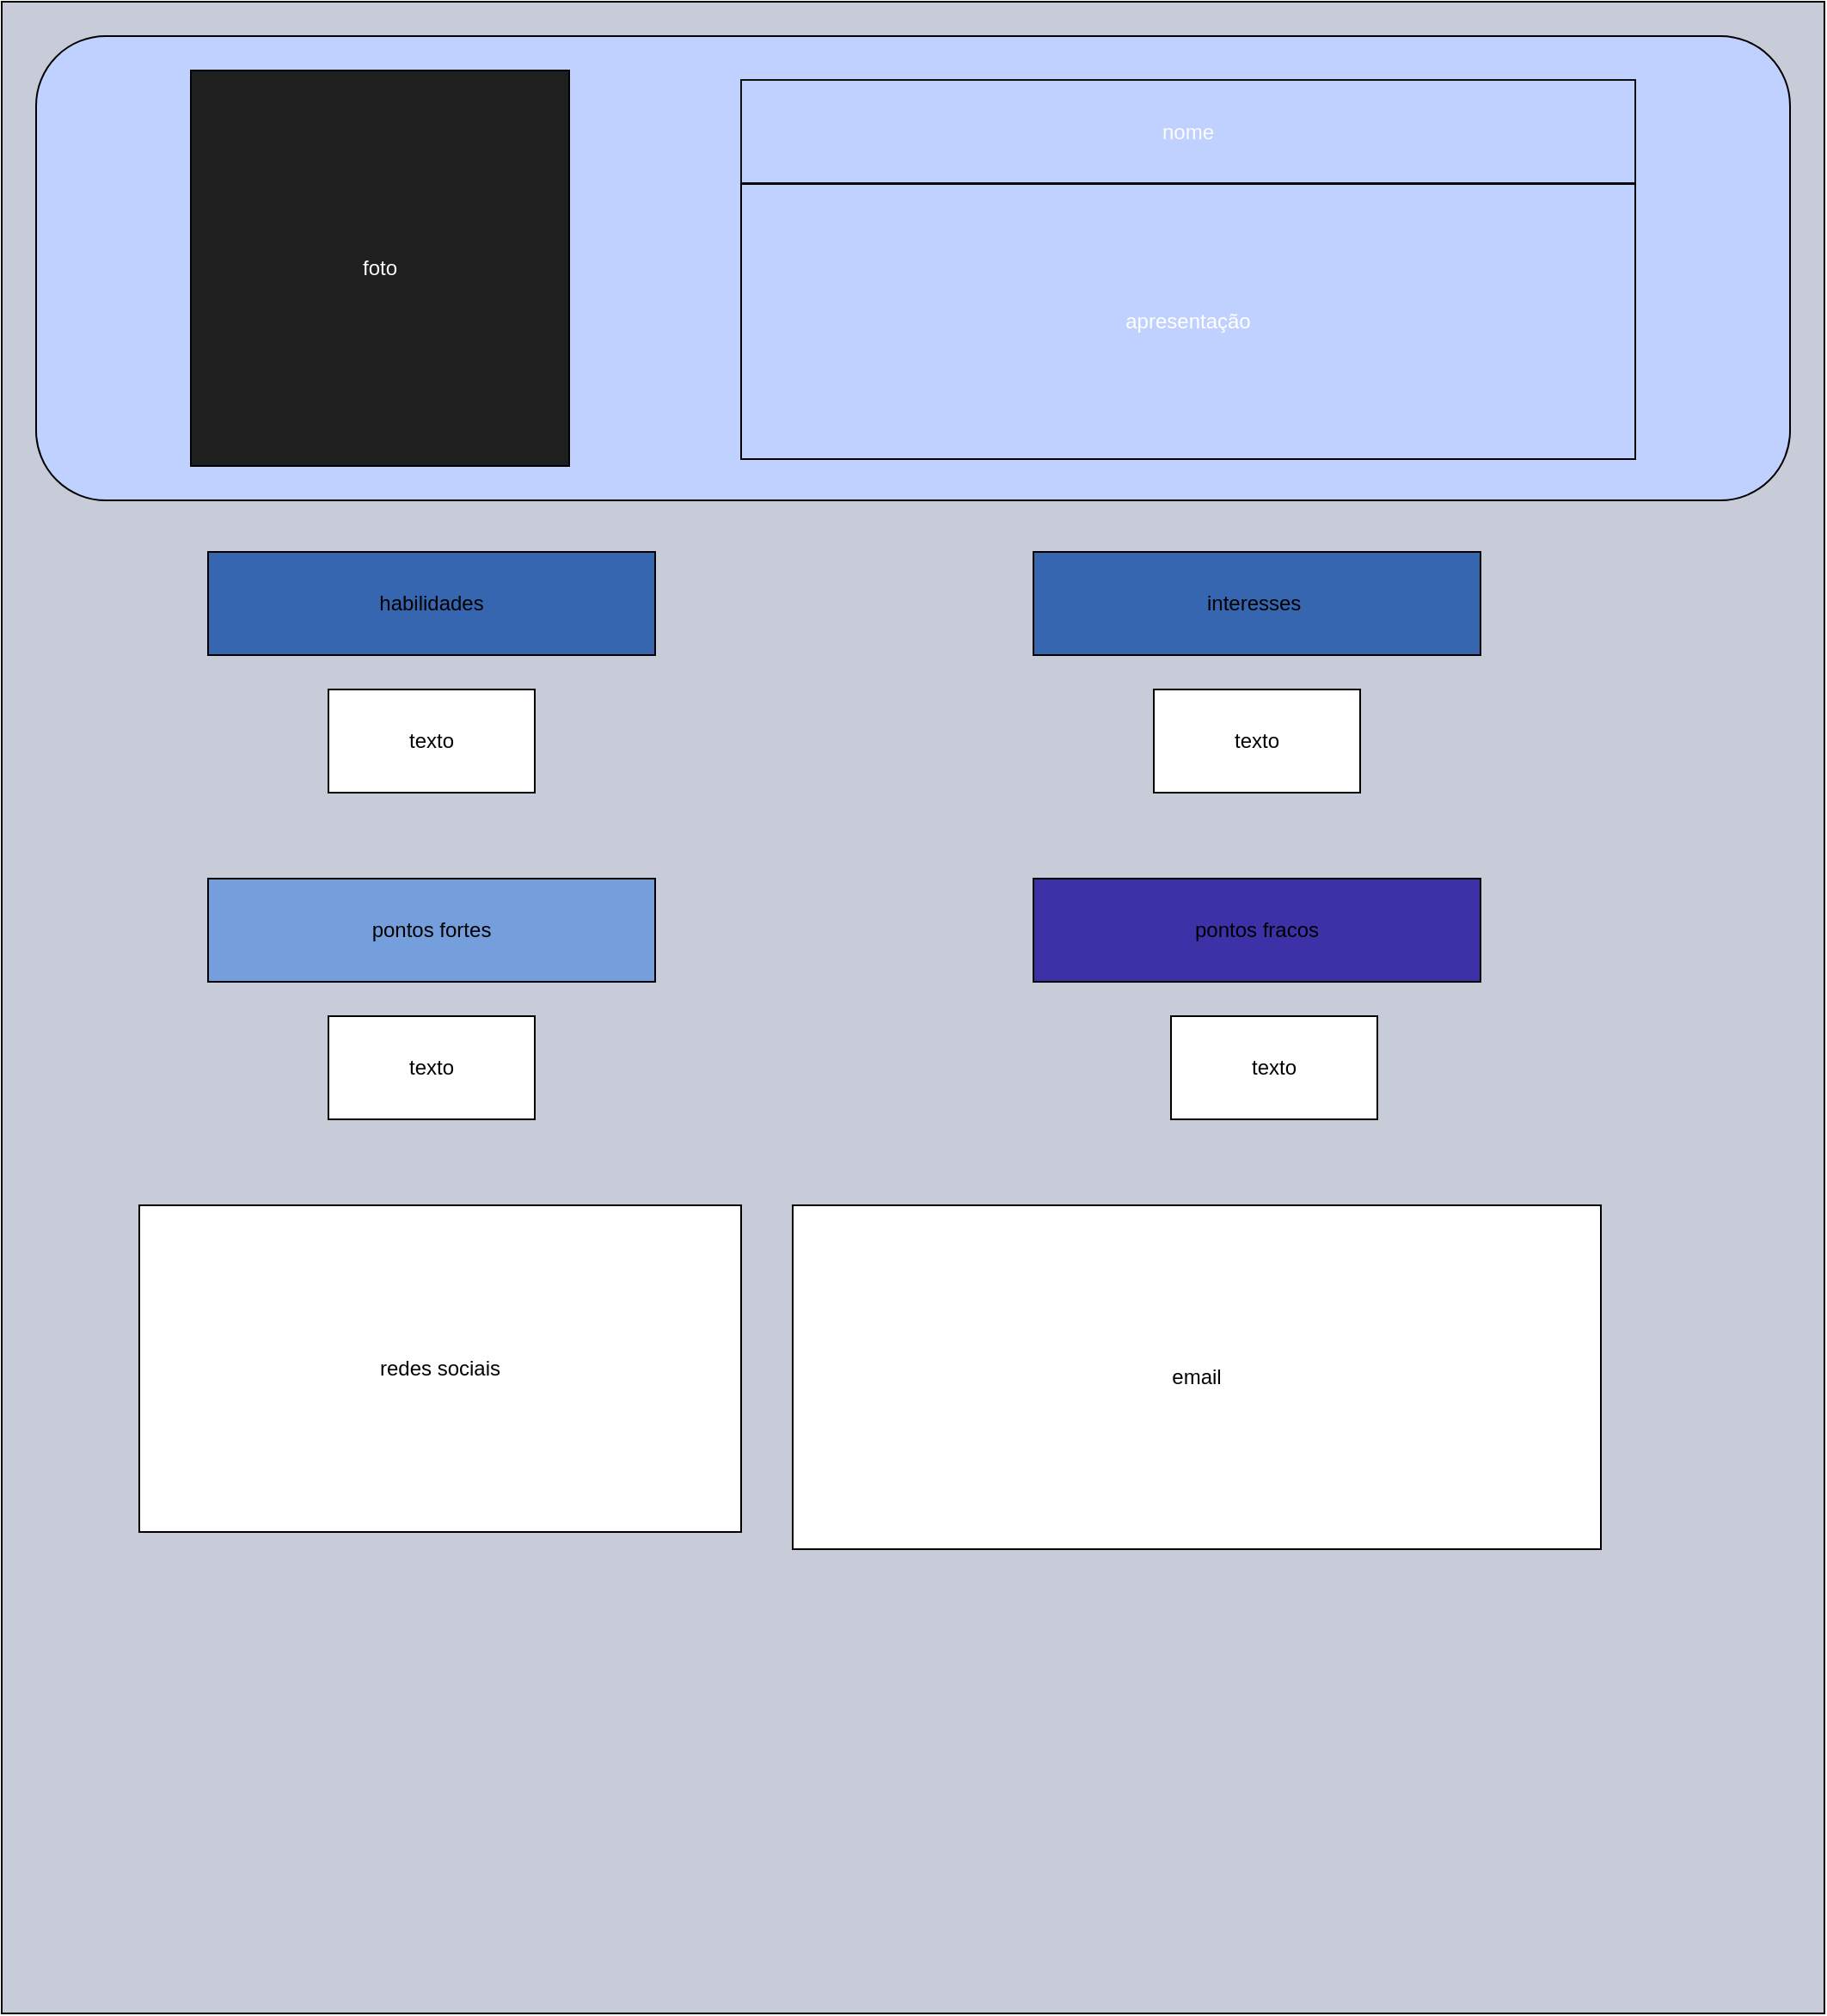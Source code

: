 <mxfile version="24.2.5" type="github">
  <diagram name="Página-1" id="7-AiN3WwLCQ00PCy_Cad">
    <mxGraphModel dx="2251" dy="1805" grid="1" gridSize="10" guides="1" tooltips="1" connect="1" arrows="1" fold="1" page="1" pageScale="1" pageWidth="827" pageHeight="1169" math="0" shadow="0">
      <root>
        <mxCell id="0" />
        <mxCell id="1" parent="0" />
        <mxCell id="zYudiOfwe8gszQuP8Tbu-1" value="" style="rounded=0;whiteSpace=wrap;html=1;fillColor=#C8CCD9;" parent="1" vertex="1">
          <mxGeometry x="-220" y="-770" width="1060" height="1170" as="geometry" />
        </mxCell>
        <mxCell id="zYudiOfwe8gszQuP8Tbu-3" value="" style="rounded=1;whiteSpace=wrap;html=1;fillColor=#C0D1FF;gradientColor=none;" parent="1" vertex="1">
          <mxGeometry x="-200" y="-750" width="1020" height="270" as="geometry" />
        </mxCell>
        <mxCell id="zYudiOfwe8gszQuP8Tbu-5" value="&lt;font color=&quot;#ffffff&quot;&gt;foto&lt;/font&gt;" style="rounded=0;whiteSpace=wrap;html=1;fillColor=#1F1F1F;" parent="1" vertex="1">
          <mxGeometry x="-110" y="-730" width="220" height="230" as="geometry" />
        </mxCell>
        <mxCell id="zYudiOfwe8gszQuP8Tbu-6" value="&lt;font color=&quot;#fcfcfc&quot;&gt;nome&lt;/font&gt;" style="rounded=0;whiteSpace=wrap;html=1;strokeColor=#0F0F0F;fillColor=none;" parent="1" vertex="1">
          <mxGeometry x="210" y="-724.5" width="520" height="60" as="geometry" />
        </mxCell>
        <mxCell id="zYudiOfwe8gszQuP8Tbu-7" value="&lt;font color=&quot;#ffffff&quot;&gt;apresentação&lt;/font&gt;" style="rounded=0;whiteSpace=wrap;html=1;fillColor=none;" parent="1" vertex="1">
          <mxGeometry x="210" y="-664" width="520" height="160" as="geometry" />
        </mxCell>
        <mxCell id="zYudiOfwe8gszQuP8Tbu-8" value="habilidades" style="rounded=0;whiteSpace=wrap;html=1;fillColor=#3666b0;" parent="1" vertex="1">
          <mxGeometry x="-100" y="-450" width="260" height="60" as="geometry" />
        </mxCell>
        <mxCell id="zYudiOfwe8gszQuP8Tbu-10" value="interesses&amp;nbsp;" style="rounded=0;whiteSpace=wrap;html=1;fillColor=#3666b0;" parent="1" vertex="1">
          <mxGeometry x="380" y="-450" width="260" height="60" as="geometry" />
        </mxCell>
        <mxCell id="zYudiOfwe8gszQuP8Tbu-11" value="texto" style="rounded=0;whiteSpace=wrap;html=1;" parent="1" vertex="1">
          <mxGeometry x="-30" y="-370" width="120" height="60" as="geometry" />
        </mxCell>
        <mxCell id="zYudiOfwe8gszQuP8Tbu-12" value="texto" style="rounded=0;whiteSpace=wrap;html=1;" parent="1" vertex="1">
          <mxGeometry x="450" y="-370" width="120" height="60" as="geometry" />
        </mxCell>
        <mxCell id="zYudiOfwe8gszQuP8Tbu-13" value="pontos fortes" style="rounded=0;whiteSpace=wrap;html=1;fillColor=#759edd;" parent="1" vertex="1">
          <mxGeometry x="-100" y="-260" width="260" height="60" as="geometry" />
        </mxCell>
        <mxCell id="zYudiOfwe8gszQuP8Tbu-14" value="pontos fracos" style="rounded=0;whiteSpace=wrap;html=1;fillColor=#3D31A8;" parent="1" vertex="1">
          <mxGeometry x="380" y="-260" width="260" height="60" as="geometry" />
        </mxCell>
        <mxCell id="zYudiOfwe8gszQuP8Tbu-15" value="texto" style="rounded=0;whiteSpace=wrap;html=1;" parent="1" vertex="1">
          <mxGeometry x="-30" y="-180" width="120" height="60" as="geometry" />
        </mxCell>
        <mxCell id="zYudiOfwe8gszQuP8Tbu-16" value="texto" style="rounded=0;whiteSpace=wrap;html=1;" parent="1" vertex="1">
          <mxGeometry x="460" y="-180" width="120" height="60" as="geometry" />
        </mxCell>
        <mxCell id="zYudiOfwe8gszQuP8Tbu-18" value="redes sociais" style="rounded=0;whiteSpace=wrap;html=1;" parent="1" vertex="1">
          <mxGeometry x="-140" y="-70" width="350" height="190" as="geometry" />
        </mxCell>
        <mxCell id="zYudiOfwe8gszQuP8Tbu-19" value="email" style="rounded=0;whiteSpace=wrap;html=1;" parent="1" vertex="1">
          <mxGeometry x="240" y="-70" width="470" height="200" as="geometry" />
        </mxCell>
      </root>
    </mxGraphModel>
  </diagram>
</mxfile>
